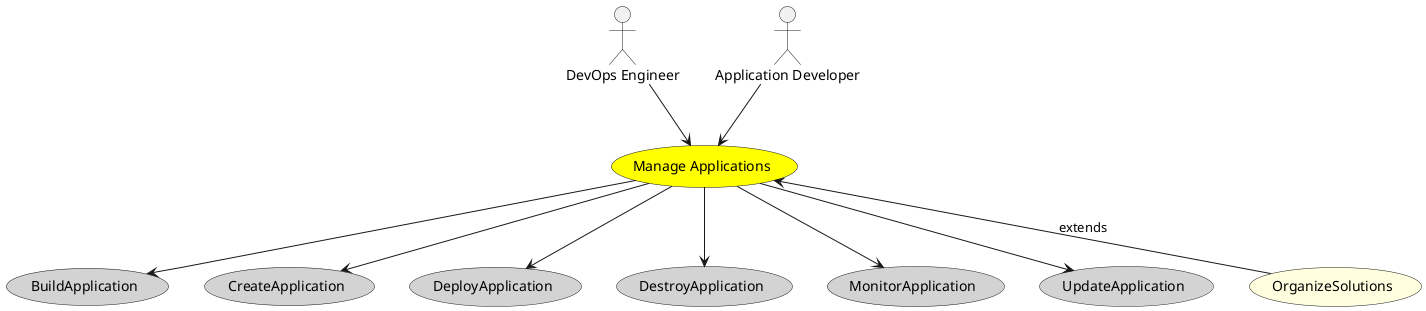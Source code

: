 @startuml


usecase "Manage Applications" as ManageApplications #yellow

Actor "DevOps Engineer" as DevOpsEngineer

DevOpsEngineer --> ManageApplications

Actor "Application Developer" as ApplicationDeveloper

ApplicationDeveloper --> ManageApplications



usecase "BuildApplication" as BuildApplication #lightgrey

ManageApplications --> BuildApplication

usecase "CreateApplication" as CreateApplication #lightgrey

ManageApplications --> CreateApplication

usecase "DeployApplication" as DeployApplication #lightgrey

ManageApplications --> DeployApplication

usecase "DestroyApplication" as DestroyApplication #lightgrey

ManageApplications --> DestroyApplication

usecase "MonitorApplication" as MonitorApplication #lightgrey

ManageApplications --> MonitorApplication

usecase "UpdateApplication" as UpdateApplication #lightgrey

ManageApplications --> UpdateApplication



usecase "OrganizeSolutions" as OrganizeSolutions #lightyellow

ManageApplications <-- OrganizeSolutions : extends







@enduml
